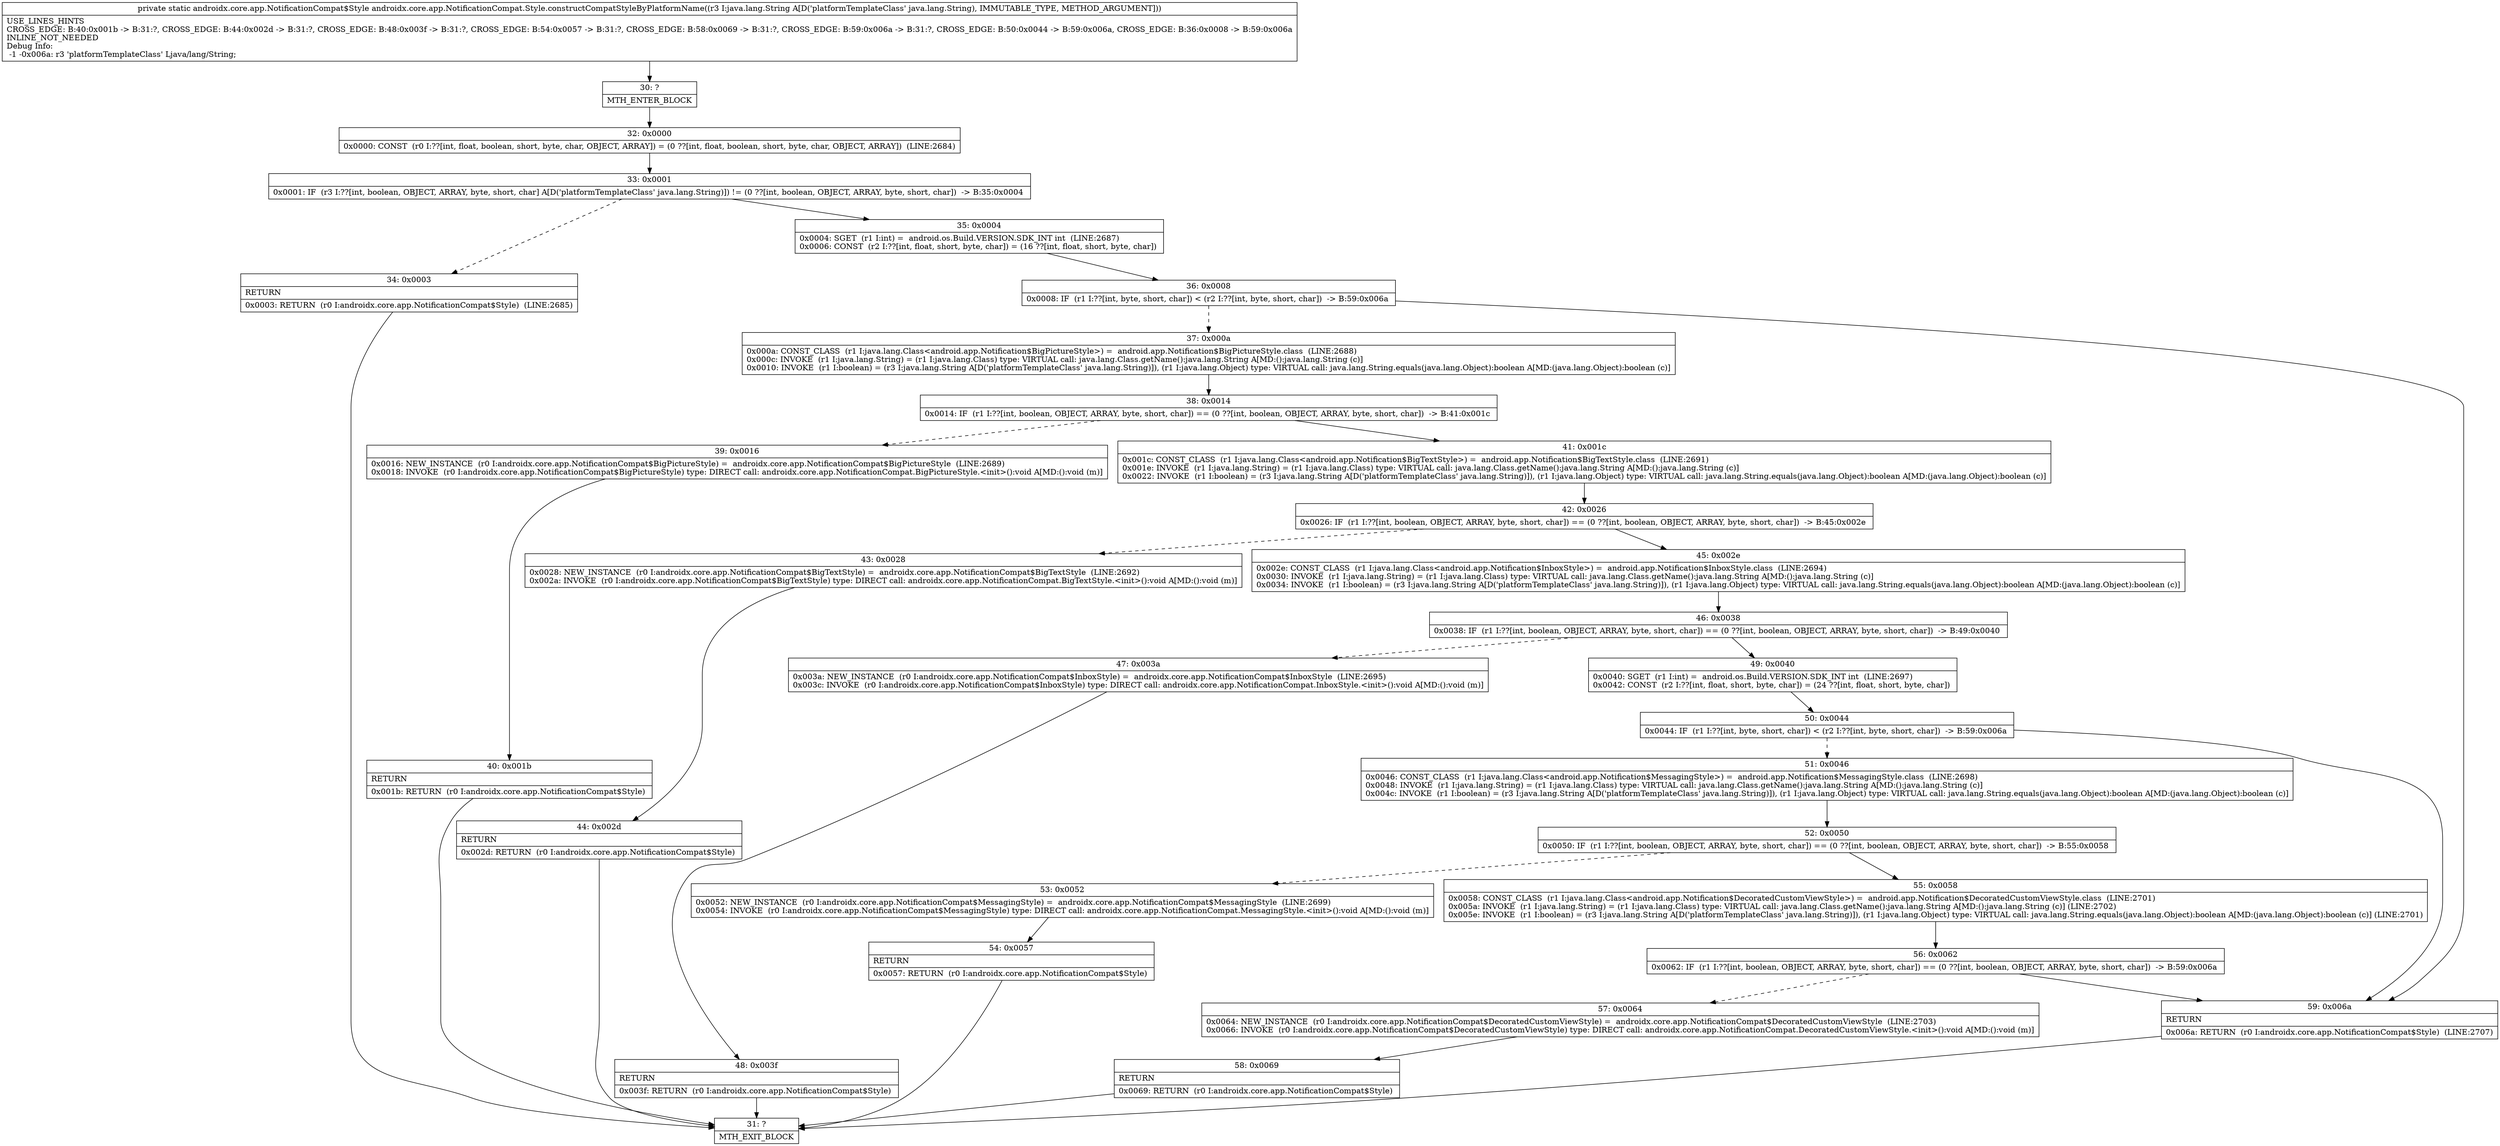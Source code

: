 digraph "CFG forandroidx.core.app.NotificationCompat.Style.constructCompatStyleByPlatformName(Ljava\/lang\/String;)Landroidx\/core\/app\/NotificationCompat$Style;" {
Node_30 [shape=record,label="{30\:\ ?|MTH_ENTER_BLOCK\l}"];
Node_32 [shape=record,label="{32\:\ 0x0000|0x0000: CONST  (r0 I:??[int, float, boolean, short, byte, char, OBJECT, ARRAY]) = (0 ??[int, float, boolean, short, byte, char, OBJECT, ARRAY])  (LINE:2684)\l}"];
Node_33 [shape=record,label="{33\:\ 0x0001|0x0001: IF  (r3 I:??[int, boolean, OBJECT, ARRAY, byte, short, char] A[D('platformTemplateClass' java.lang.String)]) != (0 ??[int, boolean, OBJECT, ARRAY, byte, short, char])  \-\> B:35:0x0004 \l}"];
Node_34 [shape=record,label="{34\:\ 0x0003|RETURN\l|0x0003: RETURN  (r0 I:androidx.core.app.NotificationCompat$Style)  (LINE:2685)\l}"];
Node_31 [shape=record,label="{31\:\ ?|MTH_EXIT_BLOCK\l}"];
Node_35 [shape=record,label="{35\:\ 0x0004|0x0004: SGET  (r1 I:int) =  android.os.Build.VERSION.SDK_INT int  (LINE:2687)\l0x0006: CONST  (r2 I:??[int, float, short, byte, char]) = (16 ??[int, float, short, byte, char]) \l}"];
Node_36 [shape=record,label="{36\:\ 0x0008|0x0008: IF  (r1 I:??[int, byte, short, char]) \< (r2 I:??[int, byte, short, char])  \-\> B:59:0x006a \l}"];
Node_37 [shape=record,label="{37\:\ 0x000a|0x000a: CONST_CLASS  (r1 I:java.lang.Class\<android.app.Notification$BigPictureStyle\>) =  android.app.Notification$BigPictureStyle.class  (LINE:2688)\l0x000c: INVOKE  (r1 I:java.lang.String) = (r1 I:java.lang.Class) type: VIRTUAL call: java.lang.Class.getName():java.lang.String A[MD:():java.lang.String (c)]\l0x0010: INVOKE  (r1 I:boolean) = (r3 I:java.lang.String A[D('platformTemplateClass' java.lang.String)]), (r1 I:java.lang.Object) type: VIRTUAL call: java.lang.String.equals(java.lang.Object):boolean A[MD:(java.lang.Object):boolean (c)]\l}"];
Node_38 [shape=record,label="{38\:\ 0x0014|0x0014: IF  (r1 I:??[int, boolean, OBJECT, ARRAY, byte, short, char]) == (0 ??[int, boolean, OBJECT, ARRAY, byte, short, char])  \-\> B:41:0x001c \l}"];
Node_39 [shape=record,label="{39\:\ 0x0016|0x0016: NEW_INSTANCE  (r0 I:androidx.core.app.NotificationCompat$BigPictureStyle) =  androidx.core.app.NotificationCompat$BigPictureStyle  (LINE:2689)\l0x0018: INVOKE  (r0 I:androidx.core.app.NotificationCompat$BigPictureStyle) type: DIRECT call: androidx.core.app.NotificationCompat.BigPictureStyle.\<init\>():void A[MD:():void (m)]\l}"];
Node_40 [shape=record,label="{40\:\ 0x001b|RETURN\l|0x001b: RETURN  (r0 I:androidx.core.app.NotificationCompat$Style) \l}"];
Node_41 [shape=record,label="{41\:\ 0x001c|0x001c: CONST_CLASS  (r1 I:java.lang.Class\<android.app.Notification$BigTextStyle\>) =  android.app.Notification$BigTextStyle.class  (LINE:2691)\l0x001e: INVOKE  (r1 I:java.lang.String) = (r1 I:java.lang.Class) type: VIRTUAL call: java.lang.Class.getName():java.lang.String A[MD:():java.lang.String (c)]\l0x0022: INVOKE  (r1 I:boolean) = (r3 I:java.lang.String A[D('platformTemplateClass' java.lang.String)]), (r1 I:java.lang.Object) type: VIRTUAL call: java.lang.String.equals(java.lang.Object):boolean A[MD:(java.lang.Object):boolean (c)]\l}"];
Node_42 [shape=record,label="{42\:\ 0x0026|0x0026: IF  (r1 I:??[int, boolean, OBJECT, ARRAY, byte, short, char]) == (0 ??[int, boolean, OBJECT, ARRAY, byte, short, char])  \-\> B:45:0x002e \l}"];
Node_43 [shape=record,label="{43\:\ 0x0028|0x0028: NEW_INSTANCE  (r0 I:androidx.core.app.NotificationCompat$BigTextStyle) =  androidx.core.app.NotificationCompat$BigTextStyle  (LINE:2692)\l0x002a: INVOKE  (r0 I:androidx.core.app.NotificationCompat$BigTextStyle) type: DIRECT call: androidx.core.app.NotificationCompat.BigTextStyle.\<init\>():void A[MD:():void (m)]\l}"];
Node_44 [shape=record,label="{44\:\ 0x002d|RETURN\l|0x002d: RETURN  (r0 I:androidx.core.app.NotificationCompat$Style) \l}"];
Node_45 [shape=record,label="{45\:\ 0x002e|0x002e: CONST_CLASS  (r1 I:java.lang.Class\<android.app.Notification$InboxStyle\>) =  android.app.Notification$InboxStyle.class  (LINE:2694)\l0x0030: INVOKE  (r1 I:java.lang.String) = (r1 I:java.lang.Class) type: VIRTUAL call: java.lang.Class.getName():java.lang.String A[MD:():java.lang.String (c)]\l0x0034: INVOKE  (r1 I:boolean) = (r3 I:java.lang.String A[D('platformTemplateClass' java.lang.String)]), (r1 I:java.lang.Object) type: VIRTUAL call: java.lang.String.equals(java.lang.Object):boolean A[MD:(java.lang.Object):boolean (c)]\l}"];
Node_46 [shape=record,label="{46\:\ 0x0038|0x0038: IF  (r1 I:??[int, boolean, OBJECT, ARRAY, byte, short, char]) == (0 ??[int, boolean, OBJECT, ARRAY, byte, short, char])  \-\> B:49:0x0040 \l}"];
Node_47 [shape=record,label="{47\:\ 0x003a|0x003a: NEW_INSTANCE  (r0 I:androidx.core.app.NotificationCompat$InboxStyle) =  androidx.core.app.NotificationCompat$InboxStyle  (LINE:2695)\l0x003c: INVOKE  (r0 I:androidx.core.app.NotificationCompat$InboxStyle) type: DIRECT call: androidx.core.app.NotificationCompat.InboxStyle.\<init\>():void A[MD:():void (m)]\l}"];
Node_48 [shape=record,label="{48\:\ 0x003f|RETURN\l|0x003f: RETURN  (r0 I:androidx.core.app.NotificationCompat$Style) \l}"];
Node_49 [shape=record,label="{49\:\ 0x0040|0x0040: SGET  (r1 I:int) =  android.os.Build.VERSION.SDK_INT int  (LINE:2697)\l0x0042: CONST  (r2 I:??[int, float, short, byte, char]) = (24 ??[int, float, short, byte, char]) \l}"];
Node_50 [shape=record,label="{50\:\ 0x0044|0x0044: IF  (r1 I:??[int, byte, short, char]) \< (r2 I:??[int, byte, short, char])  \-\> B:59:0x006a \l}"];
Node_51 [shape=record,label="{51\:\ 0x0046|0x0046: CONST_CLASS  (r1 I:java.lang.Class\<android.app.Notification$MessagingStyle\>) =  android.app.Notification$MessagingStyle.class  (LINE:2698)\l0x0048: INVOKE  (r1 I:java.lang.String) = (r1 I:java.lang.Class) type: VIRTUAL call: java.lang.Class.getName():java.lang.String A[MD:():java.lang.String (c)]\l0x004c: INVOKE  (r1 I:boolean) = (r3 I:java.lang.String A[D('platformTemplateClass' java.lang.String)]), (r1 I:java.lang.Object) type: VIRTUAL call: java.lang.String.equals(java.lang.Object):boolean A[MD:(java.lang.Object):boolean (c)]\l}"];
Node_52 [shape=record,label="{52\:\ 0x0050|0x0050: IF  (r1 I:??[int, boolean, OBJECT, ARRAY, byte, short, char]) == (0 ??[int, boolean, OBJECT, ARRAY, byte, short, char])  \-\> B:55:0x0058 \l}"];
Node_53 [shape=record,label="{53\:\ 0x0052|0x0052: NEW_INSTANCE  (r0 I:androidx.core.app.NotificationCompat$MessagingStyle) =  androidx.core.app.NotificationCompat$MessagingStyle  (LINE:2699)\l0x0054: INVOKE  (r0 I:androidx.core.app.NotificationCompat$MessagingStyle) type: DIRECT call: androidx.core.app.NotificationCompat.MessagingStyle.\<init\>():void A[MD:():void (m)]\l}"];
Node_54 [shape=record,label="{54\:\ 0x0057|RETURN\l|0x0057: RETURN  (r0 I:androidx.core.app.NotificationCompat$Style) \l}"];
Node_55 [shape=record,label="{55\:\ 0x0058|0x0058: CONST_CLASS  (r1 I:java.lang.Class\<android.app.Notification$DecoratedCustomViewStyle\>) =  android.app.Notification$DecoratedCustomViewStyle.class  (LINE:2701)\l0x005a: INVOKE  (r1 I:java.lang.String) = (r1 I:java.lang.Class) type: VIRTUAL call: java.lang.Class.getName():java.lang.String A[MD:():java.lang.String (c)] (LINE:2702)\l0x005e: INVOKE  (r1 I:boolean) = (r3 I:java.lang.String A[D('platformTemplateClass' java.lang.String)]), (r1 I:java.lang.Object) type: VIRTUAL call: java.lang.String.equals(java.lang.Object):boolean A[MD:(java.lang.Object):boolean (c)] (LINE:2701)\l}"];
Node_56 [shape=record,label="{56\:\ 0x0062|0x0062: IF  (r1 I:??[int, boolean, OBJECT, ARRAY, byte, short, char]) == (0 ??[int, boolean, OBJECT, ARRAY, byte, short, char])  \-\> B:59:0x006a \l}"];
Node_57 [shape=record,label="{57\:\ 0x0064|0x0064: NEW_INSTANCE  (r0 I:androidx.core.app.NotificationCompat$DecoratedCustomViewStyle) =  androidx.core.app.NotificationCompat$DecoratedCustomViewStyle  (LINE:2703)\l0x0066: INVOKE  (r0 I:androidx.core.app.NotificationCompat$DecoratedCustomViewStyle) type: DIRECT call: androidx.core.app.NotificationCompat.DecoratedCustomViewStyle.\<init\>():void A[MD:():void (m)]\l}"];
Node_58 [shape=record,label="{58\:\ 0x0069|RETURN\l|0x0069: RETURN  (r0 I:androidx.core.app.NotificationCompat$Style) \l}"];
Node_59 [shape=record,label="{59\:\ 0x006a|RETURN\l|0x006a: RETURN  (r0 I:androidx.core.app.NotificationCompat$Style)  (LINE:2707)\l}"];
MethodNode[shape=record,label="{private static androidx.core.app.NotificationCompat$Style androidx.core.app.NotificationCompat.Style.constructCompatStyleByPlatformName((r3 I:java.lang.String A[D('platformTemplateClass' java.lang.String), IMMUTABLE_TYPE, METHOD_ARGUMENT]))  | USE_LINES_HINTS\lCROSS_EDGE: B:40:0x001b \-\> B:31:?, CROSS_EDGE: B:44:0x002d \-\> B:31:?, CROSS_EDGE: B:48:0x003f \-\> B:31:?, CROSS_EDGE: B:54:0x0057 \-\> B:31:?, CROSS_EDGE: B:58:0x0069 \-\> B:31:?, CROSS_EDGE: B:59:0x006a \-\> B:31:?, CROSS_EDGE: B:50:0x0044 \-\> B:59:0x006a, CROSS_EDGE: B:36:0x0008 \-\> B:59:0x006a\lINLINE_NOT_NEEDED\lDebug Info:\l  \-1 \-0x006a: r3 'platformTemplateClass' Ljava\/lang\/String;\l}"];
MethodNode -> Node_30;Node_30 -> Node_32;
Node_32 -> Node_33;
Node_33 -> Node_34[style=dashed];
Node_33 -> Node_35;
Node_34 -> Node_31;
Node_35 -> Node_36;
Node_36 -> Node_37[style=dashed];
Node_36 -> Node_59;
Node_37 -> Node_38;
Node_38 -> Node_39[style=dashed];
Node_38 -> Node_41;
Node_39 -> Node_40;
Node_40 -> Node_31;
Node_41 -> Node_42;
Node_42 -> Node_43[style=dashed];
Node_42 -> Node_45;
Node_43 -> Node_44;
Node_44 -> Node_31;
Node_45 -> Node_46;
Node_46 -> Node_47[style=dashed];
Node_46 -> Node_49;
Node_47 -> Node_48;
Node_48 -> Node_31;
Node_49 -> Node_50;
Node_50 -> Node_51[style=dashed];
Node_50 -> Node_59;
Node_51 -> Node_52;
Node_52 -> Node_53[style=dashed];
Node_52 -> Node_55;
Node_53 -> Node_54;
Node_54 -> Node_31;
Node_55 -> Node_56;
Node_56 -> Node_57[style=dashed];
Node_56 -> Node_59;
Node_57 -> Node_58;
Node_58 -> Node_31;
Node_59 -> Node_31;
}

